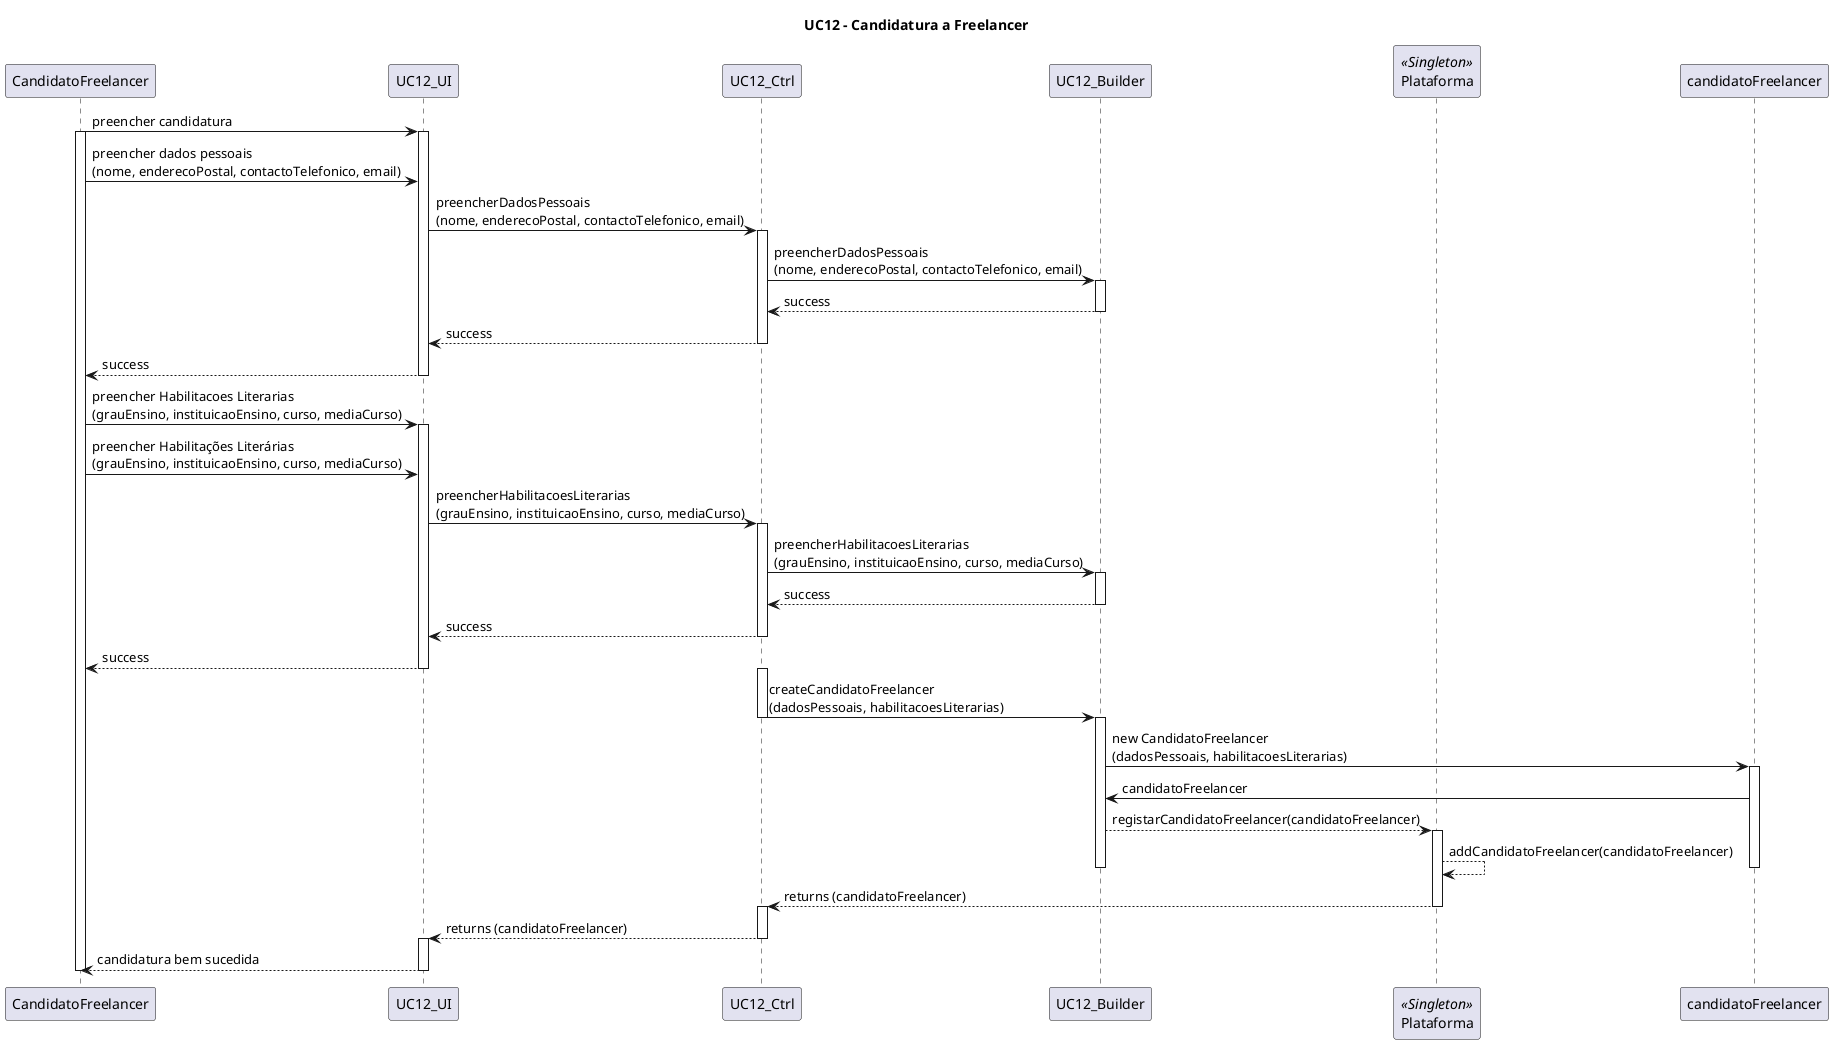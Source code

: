 @startuml

title UC12 - Candidatura a Freelancer

participant CandidatoFreelancer
participant UC12_UI
participant UC12_Ctrl
participant UC12_Builder
participant Plataforma << Singleton >>
participant candidatoFreelancer

CandidatoFreelancer -> UC12_UI: preencher candidatura
activate CandidatoFreelancer
activate UC12_UI
CandidatoFreelancer -> UC12_UI: preencher dados pessoais \n(nome, enderecoPostal, contactoTelefonico, email)
UC12_UI -> UC12_Ctrl: preencherDadosPessoais \n(nome, enderecoPostal, contactoTelefonico, email)
activate UC12_Ctrl
UC12_Ctrl -> UC12_Builder: preencherDadosPessoais \n(nome, enderecoPostal, contactoTelefonico, email)
activate UC12_Builder
UC12_Builder --> UC12_Ctrl: success
deactivate UC12_Builder
UC12_Ctrl --> UC12_UI: success
deactivate UC12_Ctrl
UC12_UI --> CandidatoFreelancer: success
deactivate UC12_UI

CandidatoFreelancer -> UC12_UI: preencher Habilitacoes Literarias \n(grauEnsino, instituicaoEnsino, curso, mediaCurso)
activate UC12_UI
CandidatoFreelancer -> UC12_UI: preencher Habilitações Literárias \n(grauEnsino, instituicaoEnsino, curso, mediaCurso)
UC12_UI -> UC12_Ctrl: preencherHabilitacoesLiterarias \n(grauEnsino, instituicaoEnsino, curso, mediaCurso)
activate UC12_Ctrl
UC12_Ctrl -> UC12_Builder: preencherHabilitacoesLiterarias \n(grauEnsino, instituicaoEnsino, curso, mediaCurso)
activate UC12_Builder
UC12_Builder --> UC12_Ctrl: success
deactivate UC12_Builder
UC12_Ctrl --> UC12_UI: success
deactivate UC12_Ctrl
UC12_UI --> CandidatoFreelancer: success
deactivate UC12_UI
deactivate Plataforma

activate UC12_Ctrl
UC12_Ctrl -> UC12_Builder: createCandidatoFreelancer \n(dadosPessoais, habilitacoesLiterarias)
deactivate UC12_Ctrl
activate UC12_Builder
UC12_Builder -> candidatoFreelancer: new CandidatoFreelancer\n(dadosPessoais, habilitacoesLiterarias)
activate candidatoFreelancer
candidatoFreelancer -> UC12_Builder: candidatoFreelancer
UC12_Builder --> Plataforma: registarCandidatoFreelancer(candidatoFreelancer)
activate Plataforma
Plataforma --> Plataforma: addCandidatoFreelancer(candidatoFreelancer)

deactivate candidatoFreelancer
deactivate UC12_Builder

Plataforma -->UC12_Ctrl: returns (candidatoFreelancer)
deactivate Plataforma
activate UC12_Ctrl
UC12_Ctrl --> UC12_UI: returns (candidatoFreelancer)
deactivate UC12_Ctrl
activate UC12_UI
UC12_UI --> CandidatoFreelancer: candidatura bem sucedida
deactivate UC12_UI
deactivate CandidatoFreelancer


@enduml
